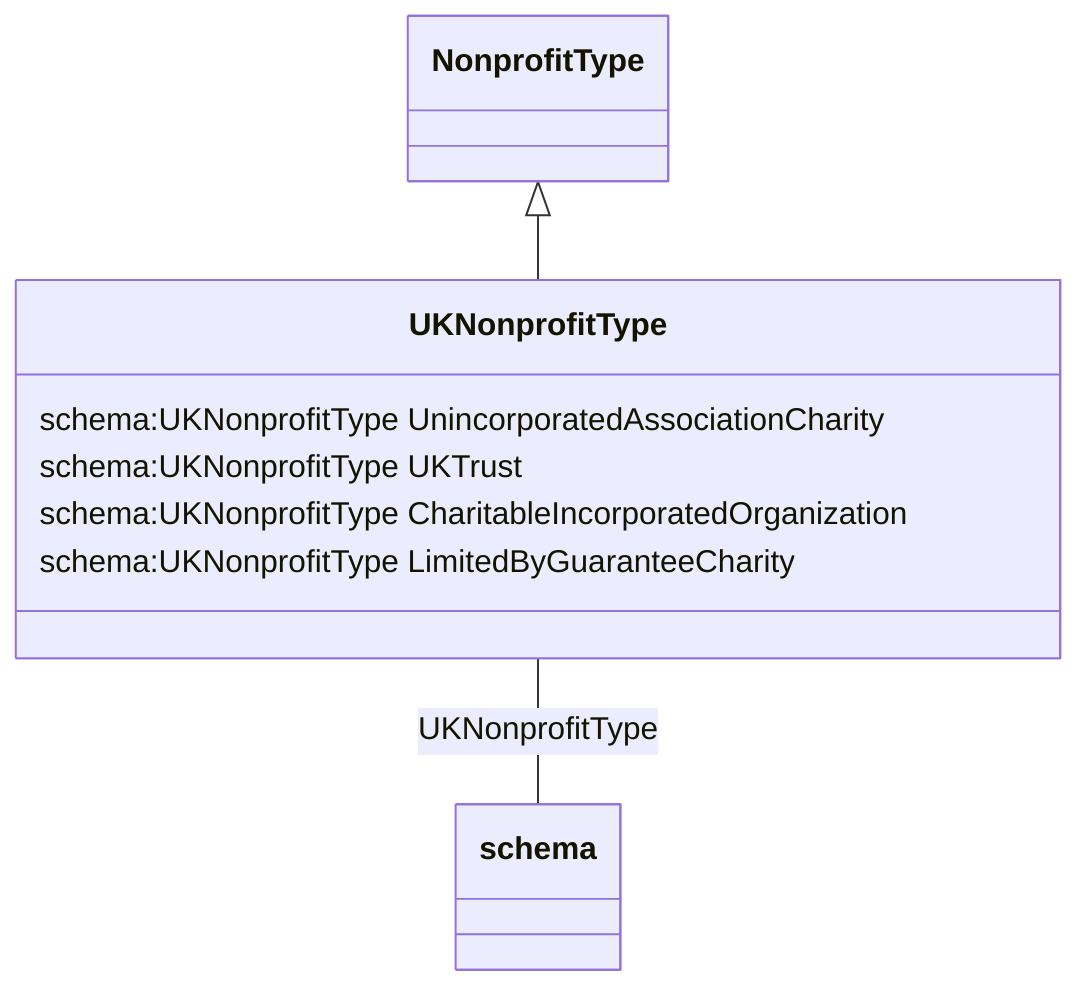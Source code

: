 classDiagram
  UKNonprofitType -- schema:UKNonprofitType


NonprofitType <|-- UKNonprofitType
class UKNonprofitType {

  schema:UKNonprofitType UnincorporatedAssociationCharity
  schema:UKNonprofitType UKTrust
  schema:UKNonprofitType CharitableIncorporatedOrganization
  schema:UKNonprofitType LimitedByGuaranteeCharity

}